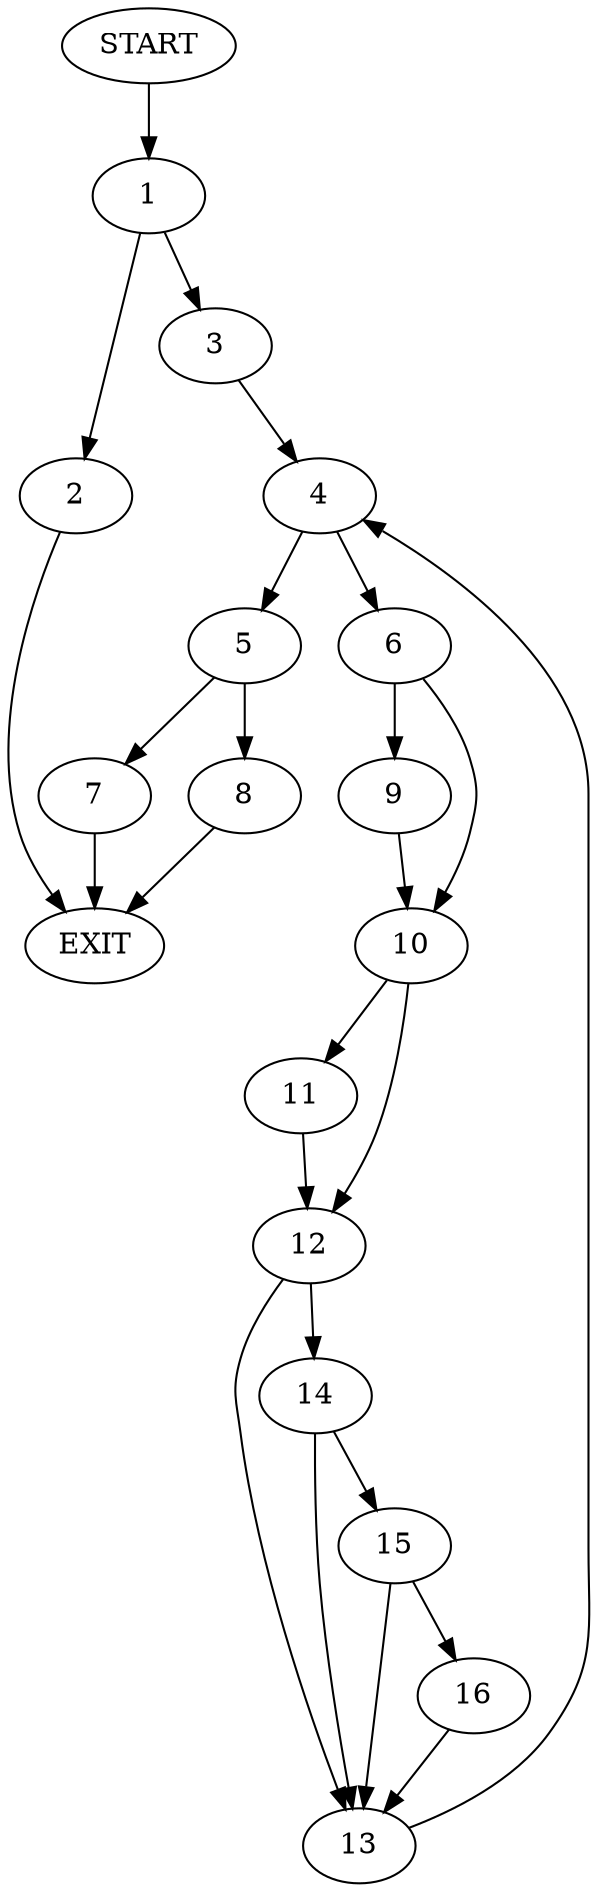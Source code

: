 digraph {
0 [label="START"]
17 [label="EXIT"]
0 -> 1
1 -> 2
1 -> 3
3 -> 4
2 -> 17
4 -> 5
4 -> 6
5 -> 7
5 -> 8
6 -> 9
6 -> 10
10 -> 11
10 -> 12
9 -> 10
12 -> 13
12 -> 14
11 -> 12
13 -> 4
14 -> 13
14 -> 15
15 -> 13
15 -> 16
16 -> 13
8 -> 17
7 -> 17
}
